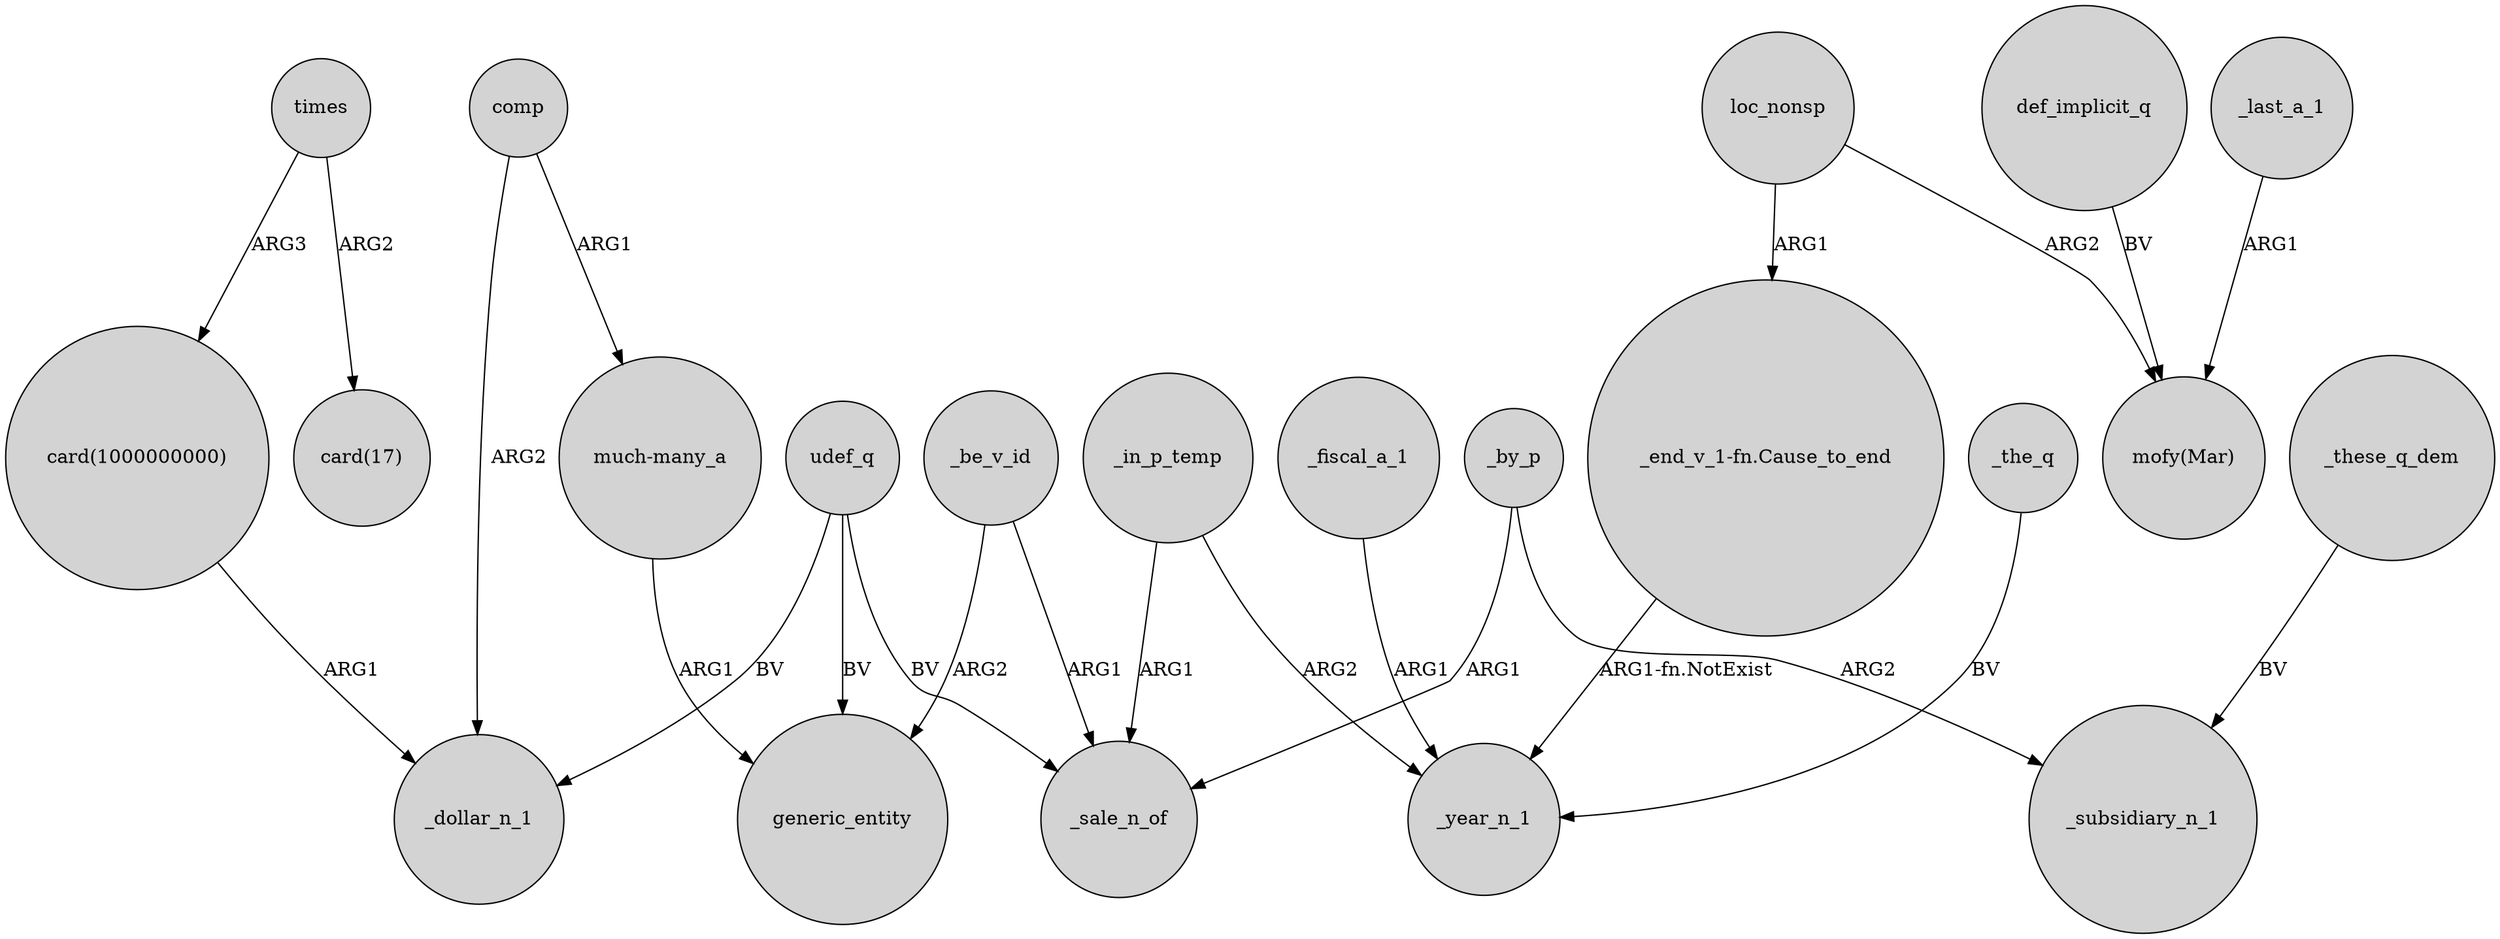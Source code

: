 digraph {
	node [shape=circle style=filled]
	udef_q -> generic_entity [label=BV]
	"much-many_a" -> generic_entity [label=ARG1]
	_in_p_temp -> _sale_n_of [label=ARG1]
	def_implicit_q -> "mofy(Mar)" [label=BV]
	loc_nonsp -> "mofy(Mar)" [label=ARG2]
	_be_v_id -> generic_entity [label=ARG2]
	_by_p -> _sale_n_of [label=ARG1]
	_last_a_1 -> "mofy(Mar)" [label=ARG1]
	times -> "card(1000000000)" [label=ARG3]
	_in_p_temp -> _year_n_1 [label=ARG2]
	comp -> "much-many_a" [label=ARG1]
	_these_q_dem -> _subsidiary_n_1 [label=BV]
	loc_nonsp -> "_end_v_1-fn.Cause_to_end" [label=ARG1]
	_the_q -> _year_n_1 [label=BV]
	_by_p -> _subsidiary_n_1 [label=ARG2]
	udef_q -> _sale_n_of [label=BV]
	comp -> _dollar_n_1 [label=ARG2]
	times -> "card(17)" [label=ARG2]
	_be_v_id -> _sale_n_of [label=ARG1]
	_fiscal_a_1 -> _year_n_1 [label=ARG1]
	"card(1000000000)" -> _dollar_n_1 [label=ARG1]
	"_end_v_1-fn.Cause_to_end" -> _year_n_1 [label="ARG1-fn.NotExist"]
	udef_q -> _dollar_n_1 [label=BV]
}
